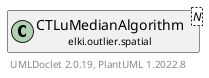 @startuml
    remove .*\.(Instance|Par|Parameterizer|Factory)$
    set namespaceSeparator none
    hide empty fields
    hide empty methods

    class "<size:14>CTLuMedianAlgorithm.Par\n<size:10>elki.outlier.spatial" as elki.outlier.spatial.CTLuMedianAlgorithm.Par<N> {
        +make(): CTLuMedianAlgorithm<N>
    }

    abstract class "<size:14>AbstractNeighborhoodOutlier.Par\n<size:10>elki.outlier.spatial" as elki.outlier.spatial.AbstractNeighborhoodOutlier.Par<N>
    class "<size:14>CTLuMedianAlgorithm\n<size:10>elki.outlier.spatial" as elki.outlier.spatial.CTLuMedianAlgorithm<N> [[CTLuMedianAlgorithm.html]]

    elki.outlier.spatial.AbstractNeighborhoodOutlier.Par <|-- elki.outlier.spatial.CTLuMedianAlgorithm.Par
    elki.outlier.spatial.CTLuMedianAlgorithm +-- elki.outlier.spatial.CTLuMedianAlgorithm.Par

    center footer UMLDoclet 2.0.19, PlantUML 1.2022.8
@enduml
